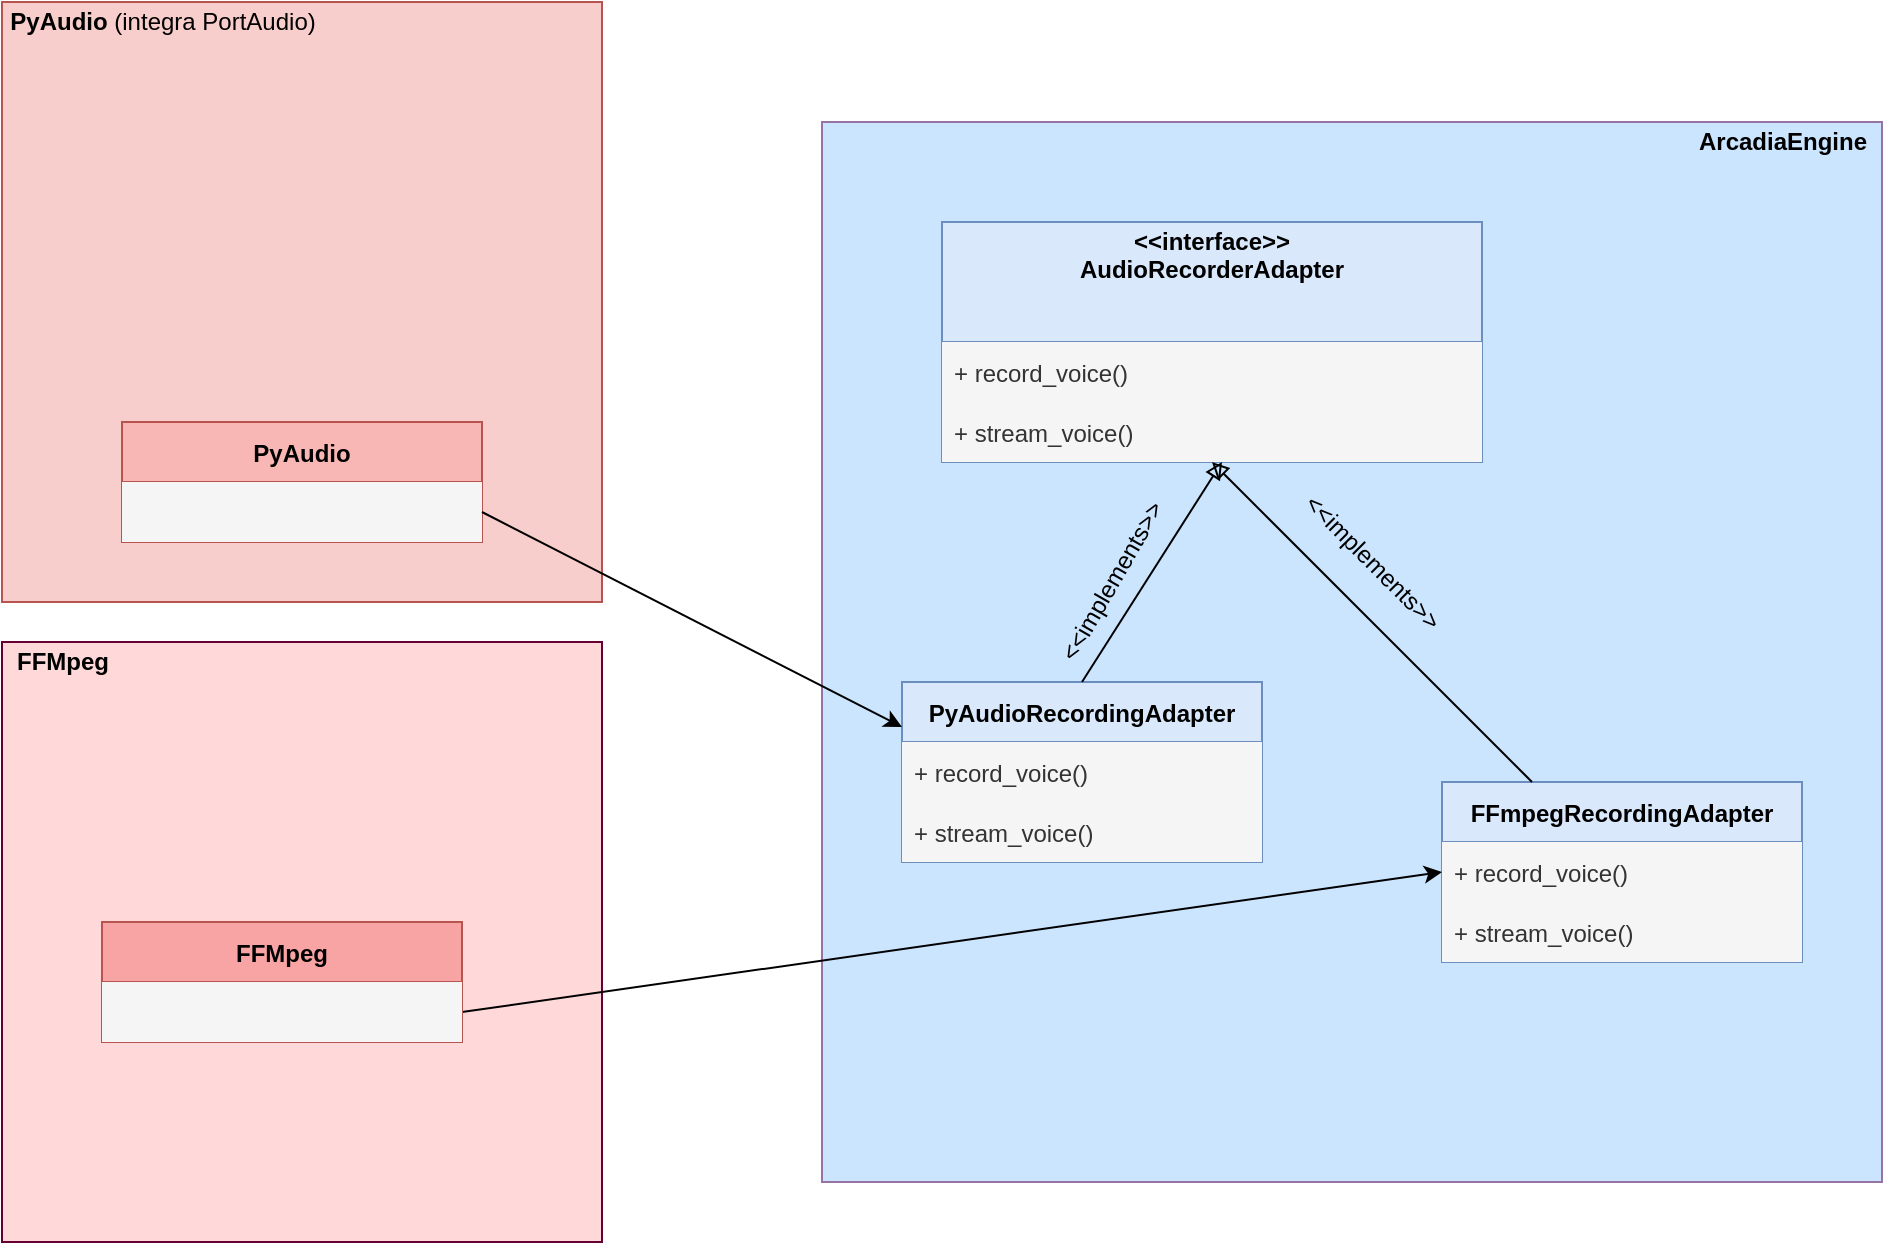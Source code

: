 <mxfile version="17.2.4" type="device"><diagram id="LPg0j_pNxHtV6jfeSge1" name="Page-1"><mxGraphModel dx="1038" dy="523" grid="1" gridSize="10" guides="1" tooltips="1" connect="1" arrows="1" fold="1" page="1" pageScale="1" pageWidth="827" pageHeight="1169" math="0" shadow="0"><root><mxCell id="0"/><mxCell id="1" parent="0"/><mxCell id="1ZaH2dVLYMZgDrf2bwdu-19" value="" style="whiteSpace=wrap;html=1;aspect=fixed;strokeColor=#9673a6;fillColor=#CCE5FF;" parent="1" vertex="1"><mxGeometry x="450" y="70" width="530" height="530" as="geometry"/></mxCell><mxCell id="1ZaH2dVLYMZgDrf2bwdu-16" value="" style="whiteSpace=wrap;html=1;aspect=fixed;strokeColor=#b85450;fillColor=#f8cecc;" parent="1" vertex="1"><mxGeometry x="40" y="10" width="300" height="300" as="geometry"/></mxCell><mxCell id="1ZaH2dVLYMZgDrf2bwdu-1" value="&lt;&lt;interface&gt;&gt;&#xA;AudioRecorderAdapter&#xA;&#xA;" style="swimlane;fontStyle=1;childLayout=stackLayout;horizontal=1;startSize=60;horizontalStack=0;resizeParent=1;resizeParentMax=0;resizeLast=0;collapsible=1;marginBottom=0;fillColor=#dae8fc;strokeColor=#6c8ebf;" parent="1" vertex="1"><mxGeometry x="510" y="120" width="270" height="120" as="geometry"/></mxCell><mxCell id="1ZaH2dVLYMZgDrf2bwdu-2" value="+ record_voice()" style="text;strokeColor=none;fillColor=#f5f5f5;align=left;verticalAlign=middle;spacingLeft=4;spacingRight=4;overflow=hidden;points=[[0,0.5],[1,0.5]];portConstraint=eastwest;rotatable=0;fontColor=#333333;" parent="1ZaH2dVLYMZgDrf2bwdu-1" vertex="1"><mxGeometry y="60" width="270" height="30" as="geometry"/></mxCell><mxCell id="6GgAt3kZI4-Z_OuQriiL-3" value="+ stream_voice()" style="text;strokeColor=none;fillColor=#f5f5f5;align=left;verticalAlign=middle;spacingLeft=4;spacingRight=4;overflow=hidden;points=[[0,0.5],[1,0.5]];portConstraint=eastwest;rotatable=0;fontColor=#333333;" parent="1ZaH2dVLYMZgDrf2bwdu-1" vertex="1"><mxGeometry y="90" width="270" height="30" as="geometry"/></mxCell><mxCell id="1ZaH2dVLYMZgDrf2bwdu-5" value="FFmpegRecordingAdapter" style="swimlane;fontStyle=1;childLayout=stackLayout;horizontal=1;startSize=30;horizontalStack=0;resizeParent=1;resizeParentMax=0;resizeLast=0;collapsible=1;marginBottom=0;fillColor=#dae8fc;strokeColor=#6c8ebf;" parent="1" vertex="1"><mxGeometry x="760" y="400" width="180" height="90" as="geometry"/></mxCell><mxCell id="6GgAt3kZI4-Z_OuQriiL-4" value="+ record_voice()" style="text;strokeColor=none;fillColor=#f5f5f5;align=left;verticalAlign=middle;spacingLeft=4;spacingRight=4;overflow=hidden;points=[[0,0.5],[1,0.5]];portConstraint=eastwest;rotatable=0;fontColor=#333333;" parent="1ZaH2dVLYMZgDrf2bwdu-5" vertex="1"><mxGeometry y="30" width="180" height="30" as="geometry"/></mxCell><mxCell id="6GgAt3kZI4-Z_OuQriiL-5" value="+ stream_voice()" style="text;strokeColor=none;fillColor=#f5f5f5;align=left;verticalAlign=middle;spacingLeft=4;spacingRight=4;overflow=hidden;points=[[0,0.5],[1,0.5]];portConstraint=eastwest;rotatable=0;fontColor=#333333;" parent="1ZaH2dVLYMZgDrf2bwdu-5" vertex="1"><mxGeometry y="60" width="180" height="30" as="geometry"/></mxCell><mxCell id="1ZaH2dVLYMZgDrf2bwdu-10" value="" style="endArrow=block;html=1;rounded=0;entryX=0.5;entryY=1;entryDx=0;entryDy=0;endFill=0;" parent="1" source="1ZaH2dVLYMZgDrf2bwdu-5" target="1ZaH2dVLYMZgDrf2bwdu-1" edge="1"><mxGeometry width="50" height="50" relative="1" as="geometry"><mxPoint x="290" y="380" as="sourcePoint"/><mxPoint x="640.95" y="240" as="targetPoint"/></mxGeometry></mxCell><mxCell id="1ZaH2dVLYMZgDrf2bwdu-11" value="&amp;lt;&amp;lt;implements&amp;gt;&amp;gt;" style="text;html=1;align=center;verticalAlign=middle;resizable=0;points=[];autosize=1;strokeColor=none;fillColor=none;rotation=45;" parent="1" vertex="1"><mxGeometry x="670" y="280" width="110" height="20" as="geometry"/></mxCell><mxCell id="1ZaH2dVLYMZgDrf2bwdu-17" value="&lt;b&gt;PyAudio&lt;/b&gt; (integra PortAudio)" style="text;html=1;align=center;verticalAlign=middle;resizable=0;points=[];autosize=1;strokeColor=none;fillColor=none;" parent="1" vertex="1"><mxGeometry x="40" y="10" width="160" height="20" as="geometry"/></mxCell><mxCell id="1ZaH2dVLYMZgDrf2bwdu-20" value="&lt;b&gt;ArcadiaEngine&lt;/b&gt;" style="text;html=1;align=center;verticalAlign=middle;resizable=0;points=[];autosize=1;strokeColor=none;fillColor=none;" parent="1" vertex="1"><mxGeometry x="880" y="70" width="100" height="20" as="geometry"/></mxCell><mxCell id="6GgAt3kZI4-Z_OuQriiL-1" value="" style="whiteSpace=wrap;html=1;aspect=fixed;strokeColor=#660033;fillColor=#FFD9D9;" parent="1" vertex="1"><mxGeometry x="40" y="330" width="300" height="300" as="geometry"/></mxCell><mxCell id="6GgAt3kZI4-Z_OuQriiL-2" value="&lt;b&gt;FFMpeg&lt;/b&gt;" style="text;html=1;align=center;verticalAlign=middle;resizable=0;points=[];autosize=1;strokeColor=none;fillColor=none;" parent="1" vertex="1"><mxGeometry x="40" y="330" width="60" height="20" as="geometry"/></mxCell><mxCell id="6GgAt3kZI4-Z_OuQriiL-6" value="PyAudioRecordingAdapter" style="swimlane;fontStyle=1;childLayout=stackLayout;horizontal=1;startSize=30;horizontalStack=0;resizeParent=1;resizeParentMax=0;resizeLast=0;collapsible=1;marginBottom=0;fillColor=#dae8fc;strokeColor=#6c8ebf;" parent="1" vertex="1"><mxGeometry x="490" y="350" width="180" height="90" as="geometry"/></mxCell><mxCell id="6GgAt3kZI4-Z_OuQriiL-7" value="+ record_voice()" style="text;strokeColor=none;fillColor=#f5f5f5;align=left;verticalAlign=middle;spacingLeft=4;spacingRight=4;overflow=hidden;points=[[0,0.5],[1,0.5]];portConstraint=eastwest;rotatable=0;fontColor=#333333;" parent="6GgAt3kZI4-Z_OuQriiL-6" vertex="1"><mxGeometry y="30" width="180" height="30" as="geometry"/></mxCell><mxCell id="6GgAt3kZI4-Z_OuQriiL-8" value="+ stream_voice()" style="text;strokeColor=none;fillColor=#f5f5f5;align=left;verticalAlign=middle;spacingLeft=4;spacingRight=4;overflow=hidden;points=[[0,0.5],[1,0.5]];portConstraint=eastwest;rotatable=0;fontColor=#333333;" parent="6GgAt3kZI4-Z_OuQriiL-6" vertex="1"><mxGeometry y="60" width="180" height="30" as="geometry"/></mxCell><mxCell id="6GgAt3kZI4-Z_OuQriiL-9" value="" style="endArrow=block;html=1;rounded=0;endFill=0;exitX=0.5;exitY=0;exitDx=0;exitDy=0;" parent="1" source="6GgAt3kZI4-Z_OuQriiL-6" edge="1"><mxGeometry width="50" height="50" relative="1" as="geometry"><mxPoint x="815" y="410" as="sourcePoint"/><mxPoint x="650" y="240" as="targetPoint"/></mxGeometry></mxCell><mxCell id="6GgAt3kZI4-Z_OuQriiL-10" value="&amp;lt;&amp;lt;implements&amp;gt;&amp;gt;" style="text;html=1;align=center;verticalAlign=middle;resizable=0;points=[];autosize=1;strokeColor=none;fillColor=none;rotation=-60;" parent="1" vertex="1"><mxGeometry x="540" y="290" width="110" height="20" as="geometry"/></mxCell><mxCell id="6GgAt3kZI4-Z_OuQriiL-18" value="" style="endArrow=classic;html=1;rounded=0;exitX=1;exitY=0.5;exitDx=0;exitDy=0;entryX=0;entryY=0.5;entryDx=0;entryDy=0;" parent="1" source="oZ5kXeeuev7eqZgZ06DP-2" target="1ZaH2dVLYMZgDrf2bwdu-5" edge="1"><mxGeometry width="50" height="50" relative="1" as="geometry"><mxPoint x="360" y="510" as="sourcePoint"/><mxPoint x="420" y="470" as="targetPoint"/></mxGeometry></mxCell><mxCell id="6GgAt3kZI4-Z_OuQriiL-19" value="PyAudio" style="swimlane;fontStyle=1;childLayout=stackLayout;horizontal=1;startSize=30;horizontalStack=0;resizeParent=1;resizeParentMax=0;resizeLast=0;collapsible=1;marginBottom=0;fillColor=#F8B7B5;strokeColor=#b85450;" parent="1" vertex="1"><mxGeometry x="100" y="220" width="180" height="60" as="geometry"/></mxCell><mxCell id="6GgAt3kZI4-Z_OuQriiL-20" value="" style="text;strokeColor=none;fillColor=#f5f5f5;align=left;verticalAlign=middle;spacingLeft=4;spacingRight=4;overflow=hidden;points=[[0,0.5],[1,0.5]];portConstraint=eastwest;rotatable=0;fontColor=#333333;" parent="6GgAt3kZI4-Z_OuQriiL-19" vertex="1"><mxGeometry y="30" width="180" height="30" as="geometry"/></mxCell><mxCell id="6GgAt3kZI4-Z_OuQriiL-21" value="" style="endArrow=classic;html=1;rounded=0;exitX=1;exitY=0.5;exitDx=0;exitDy=0;entryX=0;entryY=0.25;entryDx=0;entryDy=0;" parent="1" source="6GgAt3kZI4-Z_OuQriiL-20" target="6GgAt3kZI4-Z_OuQriiL-6" edge="1"><mxGeometry width="50" height="50" relative="1" as="geometry"><mxPoint x="160" y="360" as="sourcePoint"/><mxPoint x="210" y="310" as="targetPoint"/></mxGeometry></mxCell><mxCell id="oZ5kXeeuev7eqZgZ06DP-1" value="FFMpeg" style="swimlane;fontStyle=1;childLayout=stackLayout;horizontal=1;startSize=30;horizontalStack=0;resizeParent=1;resizeParentMax=0;resizeLast=0;collapsible=1;marginBottom=0;fillColor=#F8A4A4;strokeColor=#b85450;" vertex="1" parent="1"><mxGeometry x="90" y="470" width="180" height="60" as="geometry"/></mxCell><mxCell id="oZ5kXeeuev7eqZgZ06DP-2" value="" style="text;strokeColor=none;fillColor=#f5f5f5;align=left;verticalAlign=middle;spacingLeft=4;spacingRight=4;overflow=hidden;points=[[0,0.5],[1,0.5]];portConstraint=eastwest;rotatable=0;fontColor=#333333;" vertex="1" parent="oZ5kXeeuev7eqZgZ06DP-1"><mxGeometry y="30" width="180" height="30" as="geometry"/></mxCell></root></mxGraphModel></diagram></mxfile>